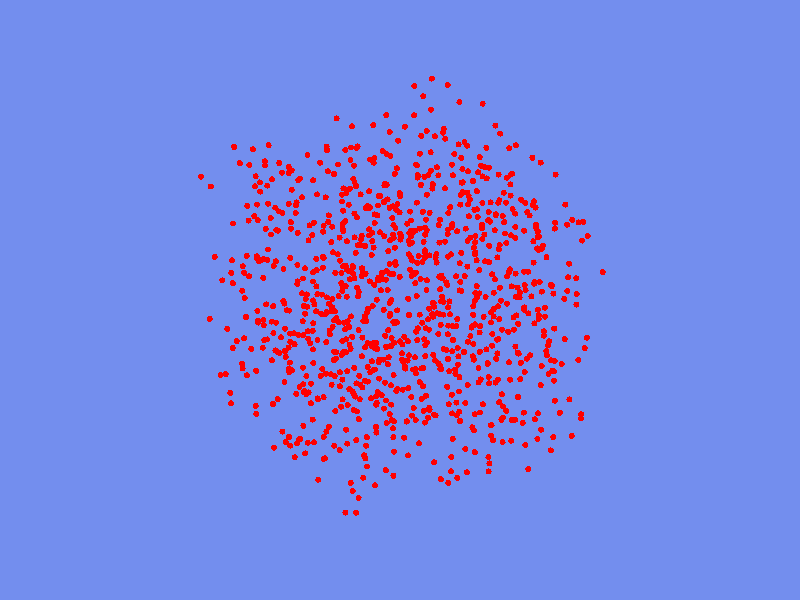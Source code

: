 #include "colors.inc"
#include "math.inc"
#local scene_scale = 1000;

global_settings
{
	assumed_gamma 1.0
}
default {finish {ambient 0 diffuse 1}}


// ----------------------------------------

camera
{
	orthographic
	location	z*-1
	direction	z
	up		y
	right		x*image_width/image_height
	scale		2 * scene_scale
	rotate		x * 30
	rotate		y * 30
	translate	y * -8
}

sky_sphere
{
	pigment
	{
		gradient y
		color_map
		{
			[0.0 rgb <0.6,0.7,1.0>]
			[0.7 rgb <0.0,0.1,0.8>]
		}
	}
}

light_source
{
	0
	color rgb 1
	translate <-3,+3,-3> * scene_scale
}

light_source
{
	0
	color rgb 1
	translate <-3,+3,+3> * scene_scale
}


// ----------------------------------------

#macro sph_macro(in_pt, in_rd, use_mesh)
	#if (use_mesh)
		sph_mesh(in_pt, in_rd, 24)
	#else
		sphere {in_pt, in_rd}
	#end
#end
#macro sph_mesh(in_pt, in_rd, segments_total)
	#local mesh_object = mesh
	{
		#local theta_total = segments_total;
		#local phi_total = floor(segments_total/2);
		#local theta_count = 0;
		#while (theta_count <= theta_total)
			#local theta_angle_new = radians(360 * theta_count/theta_total);
			#local phi_count = 0;
			#while (phi_count <= phi_total)
				#local phi_angle_new = radians(180 * phi_count/phi_total);
				#if ((theta_count > 0) & (phi_count > 0))
					#local p1 = in_rd*<cos(theta_angle_new)*sin(phi_angle_new),cos(phi_angle_new),sin(theta_angle_new)*sin(phi_angle_new)>;
					#local p2 = in_rd*<cos(theta_angle_old)*sin(phi_angle_new),cos(phi_angle_new),sin(theta_angle_old)*sin(phi_angle_new)>;
					#local p3 = in_rd*<cos(theta_angle_new)*sin(phi_angle_old),cos(phi_angle_old),sin(theta_angle_new)*sin(phi_angle_old)>;
					#local p4 = in_rd*<cos(theta_angle_old)*sin(phi_angle_old),cos(phi_angle_old),sin(theta_angle_old)*sin(phi_angle_old)>;
					triangle {p1,p2,p3}
					triangle {p4,p3,p2}
				#end
				#local phi_angle_old = phi_angle_new;
				#local phi_count = phi_count + 1;
			#end
			#local theta_angle_old = theta_angle_new;
			#local theta_count = theta_count + 1;
		#end
		inside_vector y
	}
	object
	{
		mesh_object
		translate	in_pt
		bounded_by {sphere {in_pt, in_rd}}
	}
#end


// ----------------------------------------

union
{
	#local temp_seed = seed(0239454196);
	#local sphere_total = scene_scale;
	#local sphere_count = 0;
	#while (sphere_count < sphere_total)
		#local sphere_pos = <rand(temp_seed)*scene_scale-scene_scale/2,rand(temp_seed)*scene_scale-scene_scale/2,rand(temp_seed)*scene_scale-scene_scale/2>;
		object {sph_macro(sphere_pos, scene_scale/100, 0)}
//		object {sph_macro(sphere_pos, scene_scale/100, 1)}
		#local sphere_count = sphere_count + 1;
	#end
	pigment {color rgb x}
}
